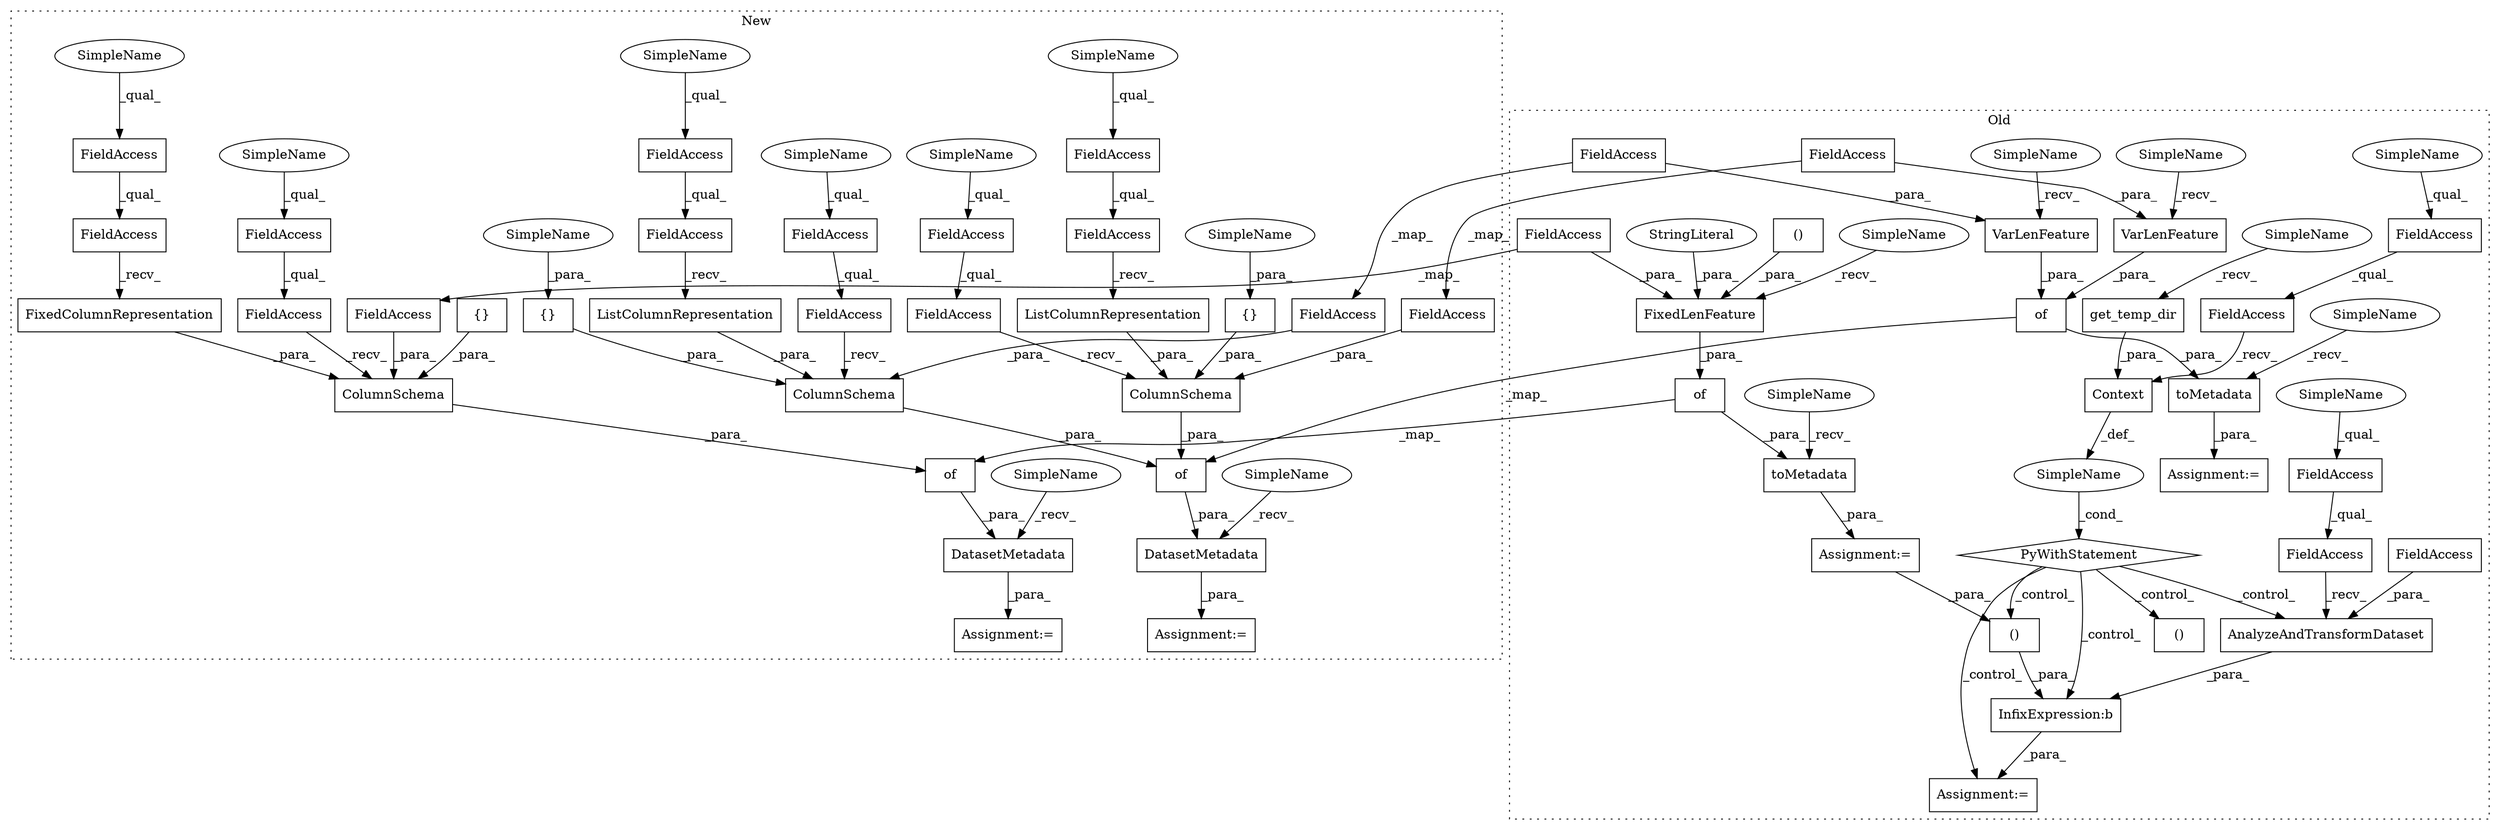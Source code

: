 digraph G {
subgraph cluster0 {
1 [label="get_temp_dir" a="32" s="35814" l="14" shape="box"];
3 [label="Context" a="32" s="35801,35828" l="8,1" shape="box"];
4 [label="()" a="106" s="35889" l="35" shape="box"];
5 [label="InfixExpression:b" a="27" s="35924" l="4" shape="box"];
6 [label="()" a="106" s="35846" l="33" shape="box"];
7 [label="toMetadata" a="32" s="35640,35753" l="11,1" shape="box"];
8 [label="()" a="106" s="35694" l="35" shape="box"];
9 [label="FixedLenFeature" a="32" s="35673,35751" l="21,1" shape="box"];
10 [label="of" a="32" s="35655,35752" l="3,1" shape="box"];
14 [label="PyWithStatement" a="104" s="35760,35829" l="10,2" shape="diamond"];
15 [label="SimpleName" a="42" s="" l="" shape="ellipse"];
17 [label="AnalyzeAndTransformDataset" a="32" s="35959,36002" l="27,1" shape="box"];
18 [label="toMetadata" a="32" s="36312,36434" l="11,1" shape="box"];
19 [label="FieldAccess" a="22" s="35928" l="30" shape="box"];
21 [label="FieldAccess" a="22" s="35770" l="30" shape="box"];
22 [label="FieldAccess" a="22" s="35770" l="25" shape="box"];
23 [label="FieldAccess" a="22" s="35928" l="25" shape="box"];
29 [label="FieldAccess" a="22" s="35986" l="16" shape="box"];
34 [label="of" a="32" s="36327,36433" l="3,1" shape="box"];
37 [label="FieldAccess" a="22" s="36416" l="16" shape="box"];
39 [label="Assignment:=" a="7" s="36306" l="1" shape="box"];
41 [label="Assignment:=" a="7" s="35879" l="2" shape="box"];
42 [label="FieldAccess" a="22" s="35731" l="17" shape="box"];
50 [label="FieldAccess" a="22" s="36364" l="16" shape="box"];
54 [label="StringLiteral" a="45" s="35749" l="2" shape="ellipse"];
55 [label="VarLenFeature" a="32" s="36402,36432" l="14,1" shape="box"];
56 [label="Assignment:=" a="7" s="35634" l="1" shape="box"];
58 [label="VarLenFeature" a="32" s="36350,36380" l="14,1" shape="box"];
69 [label="SimpleName" a="42" s="35809" l="4" shape="ellipse"];
70 [label="SimpleName" a="42" s="35635" l="4" shape="ellipse"];
71 [label="SimpleName" a="42" s="36307" l="4" shape="ellipse"];
72 [label="SimpleName" a="42" s="36339" l="10" shape="ellipse"];
73 [label="SimpleName" a="42" s="36391" l="10" shape="ellipse"];
74 [label="SimpleName" a="42" s="35662" l="10" shape="ellipse"];
75 [label="SimpleName" a="42" s="35928" l="20" shape="ellipse"];
76 [label="SimpleName" a="42" s="35770" l="20" shape="ellipse"];
label = "Old";
style="dotted";
}
subgraph cluster1 {
2 [label="FixedColumnRepresentation" a="32" s="62851" l="27" shape="box"];
11 [label="of" a="32" s="62705,62879" l="3,1" shape="box"];
12 [label="{}" a="4" s="62800" l="2" shape="box"];
13 [label="DatasetMetadata" a="32" s="62685,62880" l="16,1" shape="box"];
16 [label="ColumnSchema" a="32" s="62760,62878" l="13,1" shape="box"];
20 [label="FieldAccess" a="22" s="62803" l="47" shape="box"];
24 [label="FieldAccess" a="22" s="62803" l="32" shape="box"];
25 [label="FieldAccess" a="22" s="63384" l="32" shape="box"];
26 [label="FieldAccess" a="22" s="62712" l="47" shape="box"];
27 [label="FieldAccess" a="22" s="63205" l="32" shape="box"];
28 [label="FieldAccess" a="22" s="62712" l="32" shape="box"];
30 [label="FieldAccess" a="22" s="63384" l="47" shape="box"];
31 [label="ColumnSchema" a="32" s="63432,63552" l="13,1" shape="box"];
32 [label="{}" a="4" s="63471,63476" l="1,1" shape="box"];
33 [label="of" a="32" s="63193,63553" l="3,1" shape="box"];
35 [label="DatasetMetadata" a="32" s="63173,63554" l="16,1" shape="box"];
36 [label="FieldAccess" a="22" s="63205" l="47" shape="box"];
38 [label="FieldAccess" a="22" s="63445" l="16" shape="box"];
40 [label="Assignment:=" a="7" s="63155" l="1" shape="box"];
43 [label="FieldAccess" a="22" s="62773" l="17" shape="box"];
44 [label="{}" a="4" s="63292,63297" l="1,1" shape="box"];
45 [label="ColumnSchema" a="32" s="63253,63373" l="13,1" shape="box"];
46 [label="FieldAccess" a="22" s="63478" l="32" shape="box"];
47 [label="FieldAccess" a="22" s="63478" l="47" shape="box"];
48 [label="FieldAccess" a="22" s="63299" l="32" shape="box"];
49 [label="FieldAccess" a="22" s="63299" l="47" shape="box"];
51 [label="FieldAccess" a="22" s="63266" l="16" shape="box"];
52 [label="ListColumnRepresentation" a="32" s="63347" l="26" shape="box"];
53 [label="ListColumnRepresentation" a="32" s="63526" l="26" shape="box"];
57 [label="Assignment:=" a="7" s="62667" l="1" shape="box"];
59 [label="SimpleName" a="42" s="63293" l="4" shape="ellipse"];
60 [label="SimpleName" a="42" s="63472" l="4" shape="ellipse"];
61 [label="SimpleName" a="42" s="63205" l="20" shape="ellipse"];
62 [label="SimpleName" a="42" s="62803" l="20" shape="ellipse"];
63 [label="SimpleName" a="42" s="63384" l="20" shape="ellipse"];
64 [label="SimpleName" a="42" s="62712" l="20" shape="ellipse"];
65 [label="SimpleName" a="42" s="63478" l="20" shape="ellipse"];
66 [label="SimpleName" a="42" s="63299" l="20" shape="ellipse"];
67 [label="SimpleName" a="42" s="63156" l="16" shape="ellipse"];
68 [label="SimpleName" a="42" s="62668" l="16" shape="ellipse"];
label = "New";
style="dotted";
}
1 -> 3 [label="_para_"];
2 -> 16 [label="_para_"];
3 -> 15 [label="_def_"];
4 -> 5 [label="_para_"];
5 -> 41 [label="_para_"];
7 -> 56 [label="_para_"];
8 -> 9 [label="_para_"];
9 -> 10 [label="_para_"];
10 -> 7 [label="_para_"];
10 -> 11 [label="_map_"];
11 -> 13 [label="_para_"];
12 -> 16 [label="_para_"];
13 -> 57 [label="_para_"];
14 -> 6 [label="_control_"];
14 -> 5 [label="_control_"];
14 -> 17 [label="_control_"];
14 -> 41 [label="_control_"];
14 -> 4 [label="_control_"];
15 -> 14 [label="_cond_"];
16 -> 11 [label="_para_"];
17 -> 5 [label="_para_"];
18 -> 39 [label="_para_"];
19 -> 17 [label="_recv_"];
20 -> 2 [label="_recv_"];
21 -> 3 [label="_recv_"];
22 -> 21 [label="_qual_"];
23 -> 19 [label="_qual_"];
24 -> 20 [label="_qual_"];
25 -> 30 [label="_qual_"];
26 -> 16 [label="_recv_"];
27 -> 36 [label="_qual_"];
28 -> 26 [label="_qual_"];
29 -> 17 [label="_para_"];
30 -> 31 [label="_recv_"];
31 -> 33 [label="_para_"];
32 -> 31 [label="_para_"];
33 -> 35 [label="_para_"];
34 -> 33 [label="_map_"];
34 -> 18 [label="_para_"];
35 -> 40 [label="_para_"];
36 -> 45 [label="_recv_"];
37 -> 55 [label="_para_"];
37 -> 38 [label="_map_"];
38 -> 31 [label="_para_"];
42 -> 43 [label="_map_"];
42 -> 9 [label="_para_"];
43 -> 16 [label="_para_"];
44 -> 45 [label="_para_"];
45 -> 33 [label="_para_"];
46 -> 47 [label="_qual_"];
47 -> 53 [label="_recv_"];
48 -> 49 [label="_qual_"];
49 -> 52 [label="_recv_"];
50 -> 51 [label="_map_"];
50 -> 58 [label="_para_"];
51 -> 45 [label="_para_"];
52 -> 45 [label="_para_"];
53 -> 31 [label="_para_"];
54 -> 9 [label="_para_"];
55 -> 34 [label="_para_"];
56 -> 4 [label="_para_"];
58 -> 34 [label="_para_"];
59 -> 44 [label="_para_"];
60 -> 32 [label="_para_"];
61 -> 27 [label="_qual_"];
62 -> 24 [label="_qual_"];
63 -> 25 [label="_qual_"];
64 -> 28 [label="_qual_"];
65 -> 46 [label="_qual_"];
66 -> 48 [label="_qual_"];
67 -> 35 [label="_recv_"];
68 -> 13 [label="_recv_"];
69 -> 1 [label="_recv_"];
70 -> 7 [label="_recv_"];
71 -> 18 [label="_recv_"];
72 -> 58 [label="_recv_"];
73 -> 55 [label="_recv_"];
74 -> 9 [label="_recv_"];
75 -> 23 [label="_qual_"];
76 -> 22 [label="_qual_"];
}